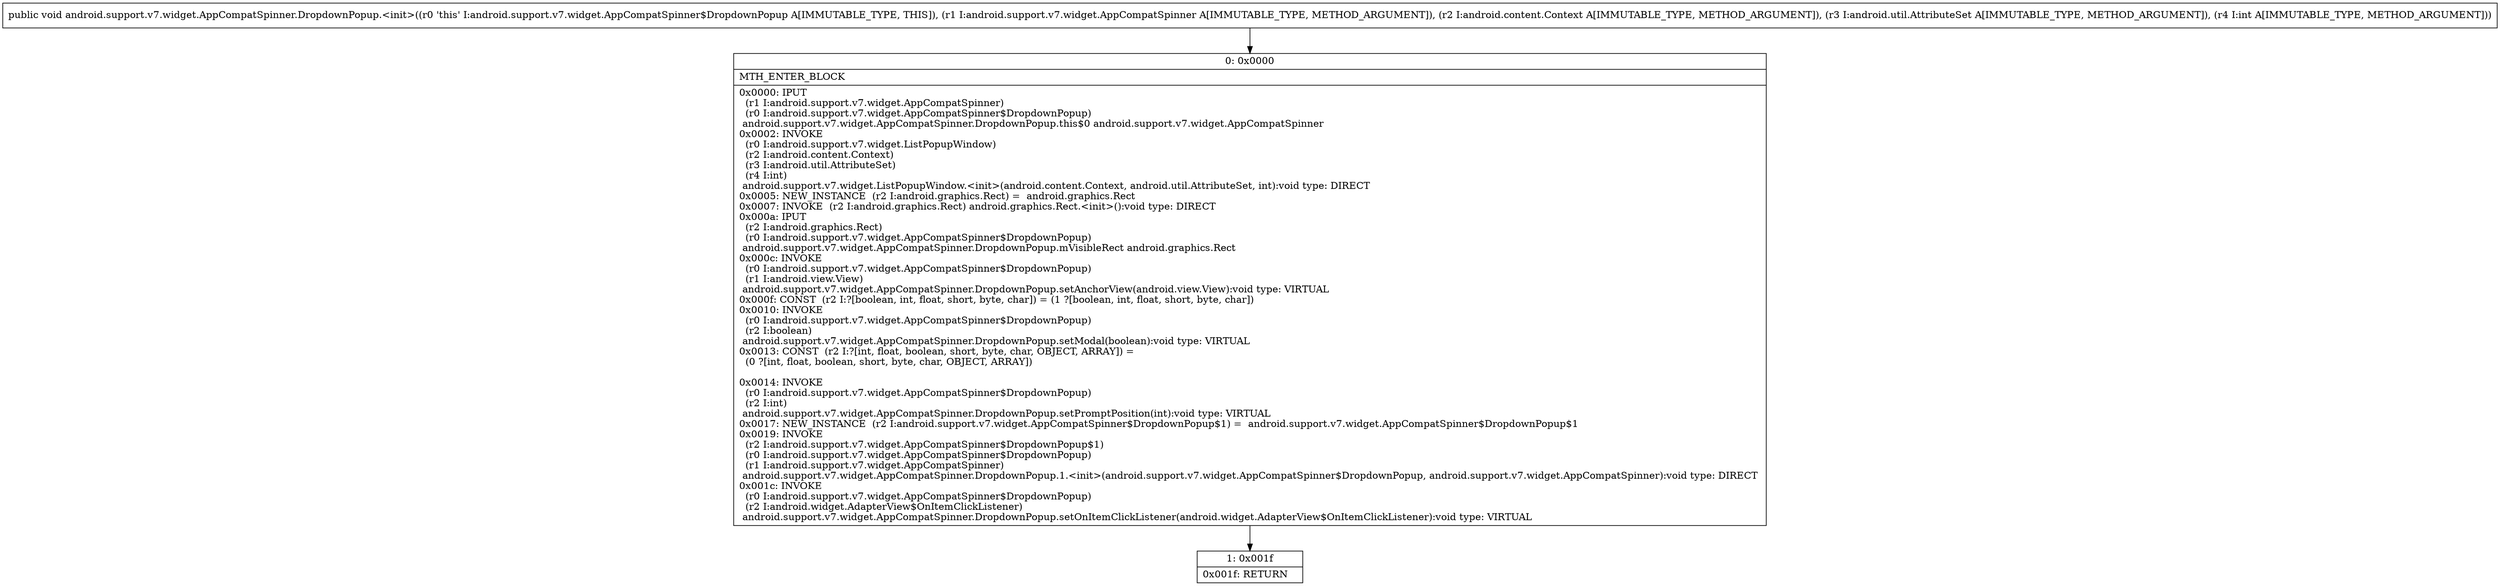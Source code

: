 digraph "CFG forandroid.support.v7.widget.AppCompatSpinner.DropdownPopup.\<init\>(Landroid\/support\/v7\/widget\/AppCompatSpinner;Landroid\/content\/Context;Landroid\/util\/AttributeSet;I)V" {
Node_0 [shape=record,label="{0\:\ 0x0000|MTH_ENTER_BLOCK\l|0x0000: IPUT  \l  (r1 I:android.support.v7.widget.AppCompatSpinner)\l  (r0 I:android.support.v7.widget.AppCompatSpinner$DropdownPopup)\l android.support.v7.widget.AppCompatSpinner.DropdownPopup.this$0 android.support.v7.widget.AppCompatSpinner \l0x0002: INVOKE  \l  (r0 I:android.support.v7.widget.ListPopupWindow)\l  (r2 I:android.content.Context)\l  (r3 I:android.util.AttributeSet)\l  (r4 I:int)\l android.support.v7.widget.ListPopupWindow.\<init\>(android.content.Context, android.util.AttributeSet, int):void type: DIRECT \l0x0005: NEW_INSTANCE  (r2 I:android.graphics.Rect) =  android.graphics.Rect \l0x0007: INVOKE  (r2 I:android.graphics.Rect) android.graphics.Rect.\<init\>():void type: DIRECT \l0x000a: IPUT  \l  (r2 I:android.graphics.Rect)\l  (r0 I:android.support.v7.widget.AppCompatSpinner$DropdownPopup)\l android.support.v7.widget.AppCompatSpinner.DropdownPopup.mVisibleRect android.graphics.Rect \l0x000c: INVOKE  \l  (r0 I:android.support.v7.widget.AppCompatSpinner$DropdownPopup)\l  (r1 I:android.view.View)\l android.support.v7.widget.AppCompatSpinner.DropdownPopup.setAnchorView(android.view.View):void type: VIRTUAL \l0x000f: CONST  (r2 I:?[boolean, int, float, short, byte, char]) = (1 ?[boolean, int, float, short, byte, char]) \l0x0010: INVOKE  \l  (r0 I:android.support.v7.widget.AppCompatSpinner$DropdownPopup)\l  (r2 I:boolean)\l android.support.v7.widget.AppCompatSpinner.DropdownPopup.setModal(boolean):void type: VIRTUAL \l0x0013: CONST  (r2 I:?[int, float, boolean, short, byte, char, OBJECT, ARRAY]) = \l  (0 ?[int, float, boolean, short, byte, char, OBJECT, ARRAY])\l \l0x0014: INVOKE  \l  (r0 I:android.support.v7.widget.AppCompatSpinner$DropdownPopup)\l  (r2 I:int)\l android.support.v7.widget.AppCompatSpinner.DropdownPopup.setPromptPosition(int):void type: VIRTUAL \l0x0017: NEW_INSTANCE  (r2 I:android.support.v7.widget.AppCompatSpinner$DropdownPopup$1) =  android.support.v7.widget.AppCompatSpinner$DropdownPopup$1 \l0x0019: INVOKE  \l  (r2 I:android.support.v7.widget.AppCompatSpinner$DropdownPopup$1)\l  (r0 I:android.support.v7.widget.AppCompatSpinner$DropdownPopup)\l  (r1 I:android.support.v7.widget.AppCompatSpinner)\l android.support.v7.widget.AppCompatSpinner.DropdownPopup.1.\<init\>(android.support.v7.widget.AppCompatSpinner$DropdownPopup, android.support.v7.widget.AppCompatSpinner):void type: DIRECT \l0x001c: INVOKE  \l  (r0 I:android.support.v7.widget.AppCompatSpinner$DropdownPopup)\l  (r2 I:android.widget.AdapterView$OnItemClickListener)\l android.support.v7.widget.AppCompatSpinner.DropdownPopup.setOnItemClickListener(android.widget.AdapterView$OnItemClickListener):void type: VIRTUAL \l}"];
Node_1 [shape=record,label="{1\:\ 0x001f|0x001f: RETURN   \l}"];
MethodNode[shape=record,label="{public void android.support.v7.widget.AppCompatSpinner.DropdownPopup.\<init\>((r0 'this' I:android.support.v7.widget.AppCompatSpinner$DropdownPopup A[IMMUTABLE_TYPE, THIS]), (r1 I:android.support.v7.widget.AppCompatSpinner A[IMMUTABLE_TYPE, METHOD_ARGUMENT]), (r2 I:android.content.Context A[IMMUTABLE_TYPE, METHOD_ARGUMENT]), (r3 I:android.util.AttributeSet A[IMMUTABLE_TYPE, METHOD_ARGUMENT]), (r4 I:int A[IMMUTABLE_TYPE, METHOD_ARGUMENT])) }"];
MethodNode -> Node_0;
Node_0 -> Node_1;
}

